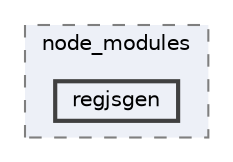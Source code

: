 digraph "C:/Users/arisc/OneDrive/Documents/GitHub/FINAL/EcoEats-Project/node_modules/regjsgen"
{
 // LATEX_PDF_SIZE
  bgcolor="transparent";
  edge [fontname=Helvetica,fontsize=10,labelfontname=Helvetica,labelfontsize=10];
  node [fontname=Helvetica,fontsize=10,shape=box,height=0.2,width=0.4];
  compound=true
  subgraph clusterdir_5091f2b68170d33f954320199e2fed0a {
    graph [ bgcolor="#edf0f7", pencolor="grey50", label="node_modules", fontname=Helvetica,fontsize=10 style="filled,dashed", URL="dir_5091f2b68170d33f954320199e2fed0a.html",tooltip=""]
  dir_82993aa2455729c291394f5f49e40e98 [label="regjsgen", fillcolor="#edf0f7", color="grey25", style="filled,bold", URL="dir_82993aa2455729c291394f5f49e40e98.html",tooltip=""];
  }
}
